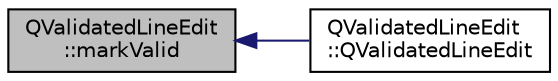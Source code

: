 digraph "QValidatedLineEdit::markValid"
{
  edge [fontname="Helvetica",fontsize="10",labelfontname="Helvetica",labelfontsize="10"];
  node [fontname="Helvetica",fontsize="10",shape=record];
  rankdir="LR";
  Node21 [label="QValidatedLineEdit\l::markValid",height=0.2,width=0.4,color="black", fillcolor="grey75", style="filled", fontcolor="black"];
  Node21 -> Node22 [dir="back",color="midnightblue",fontsize="10",style="solid",fontname="Helvetica"];
  Node22 [label="QValidatedLineEdit\l::QValidatedLineEdit",height=0.2,width=0.4,color="black", fillcolor="white", style="filled",URL="$class_q_validated_line_edit.html#a542bbdf8df060026a4b43f76a000193c"];
}
